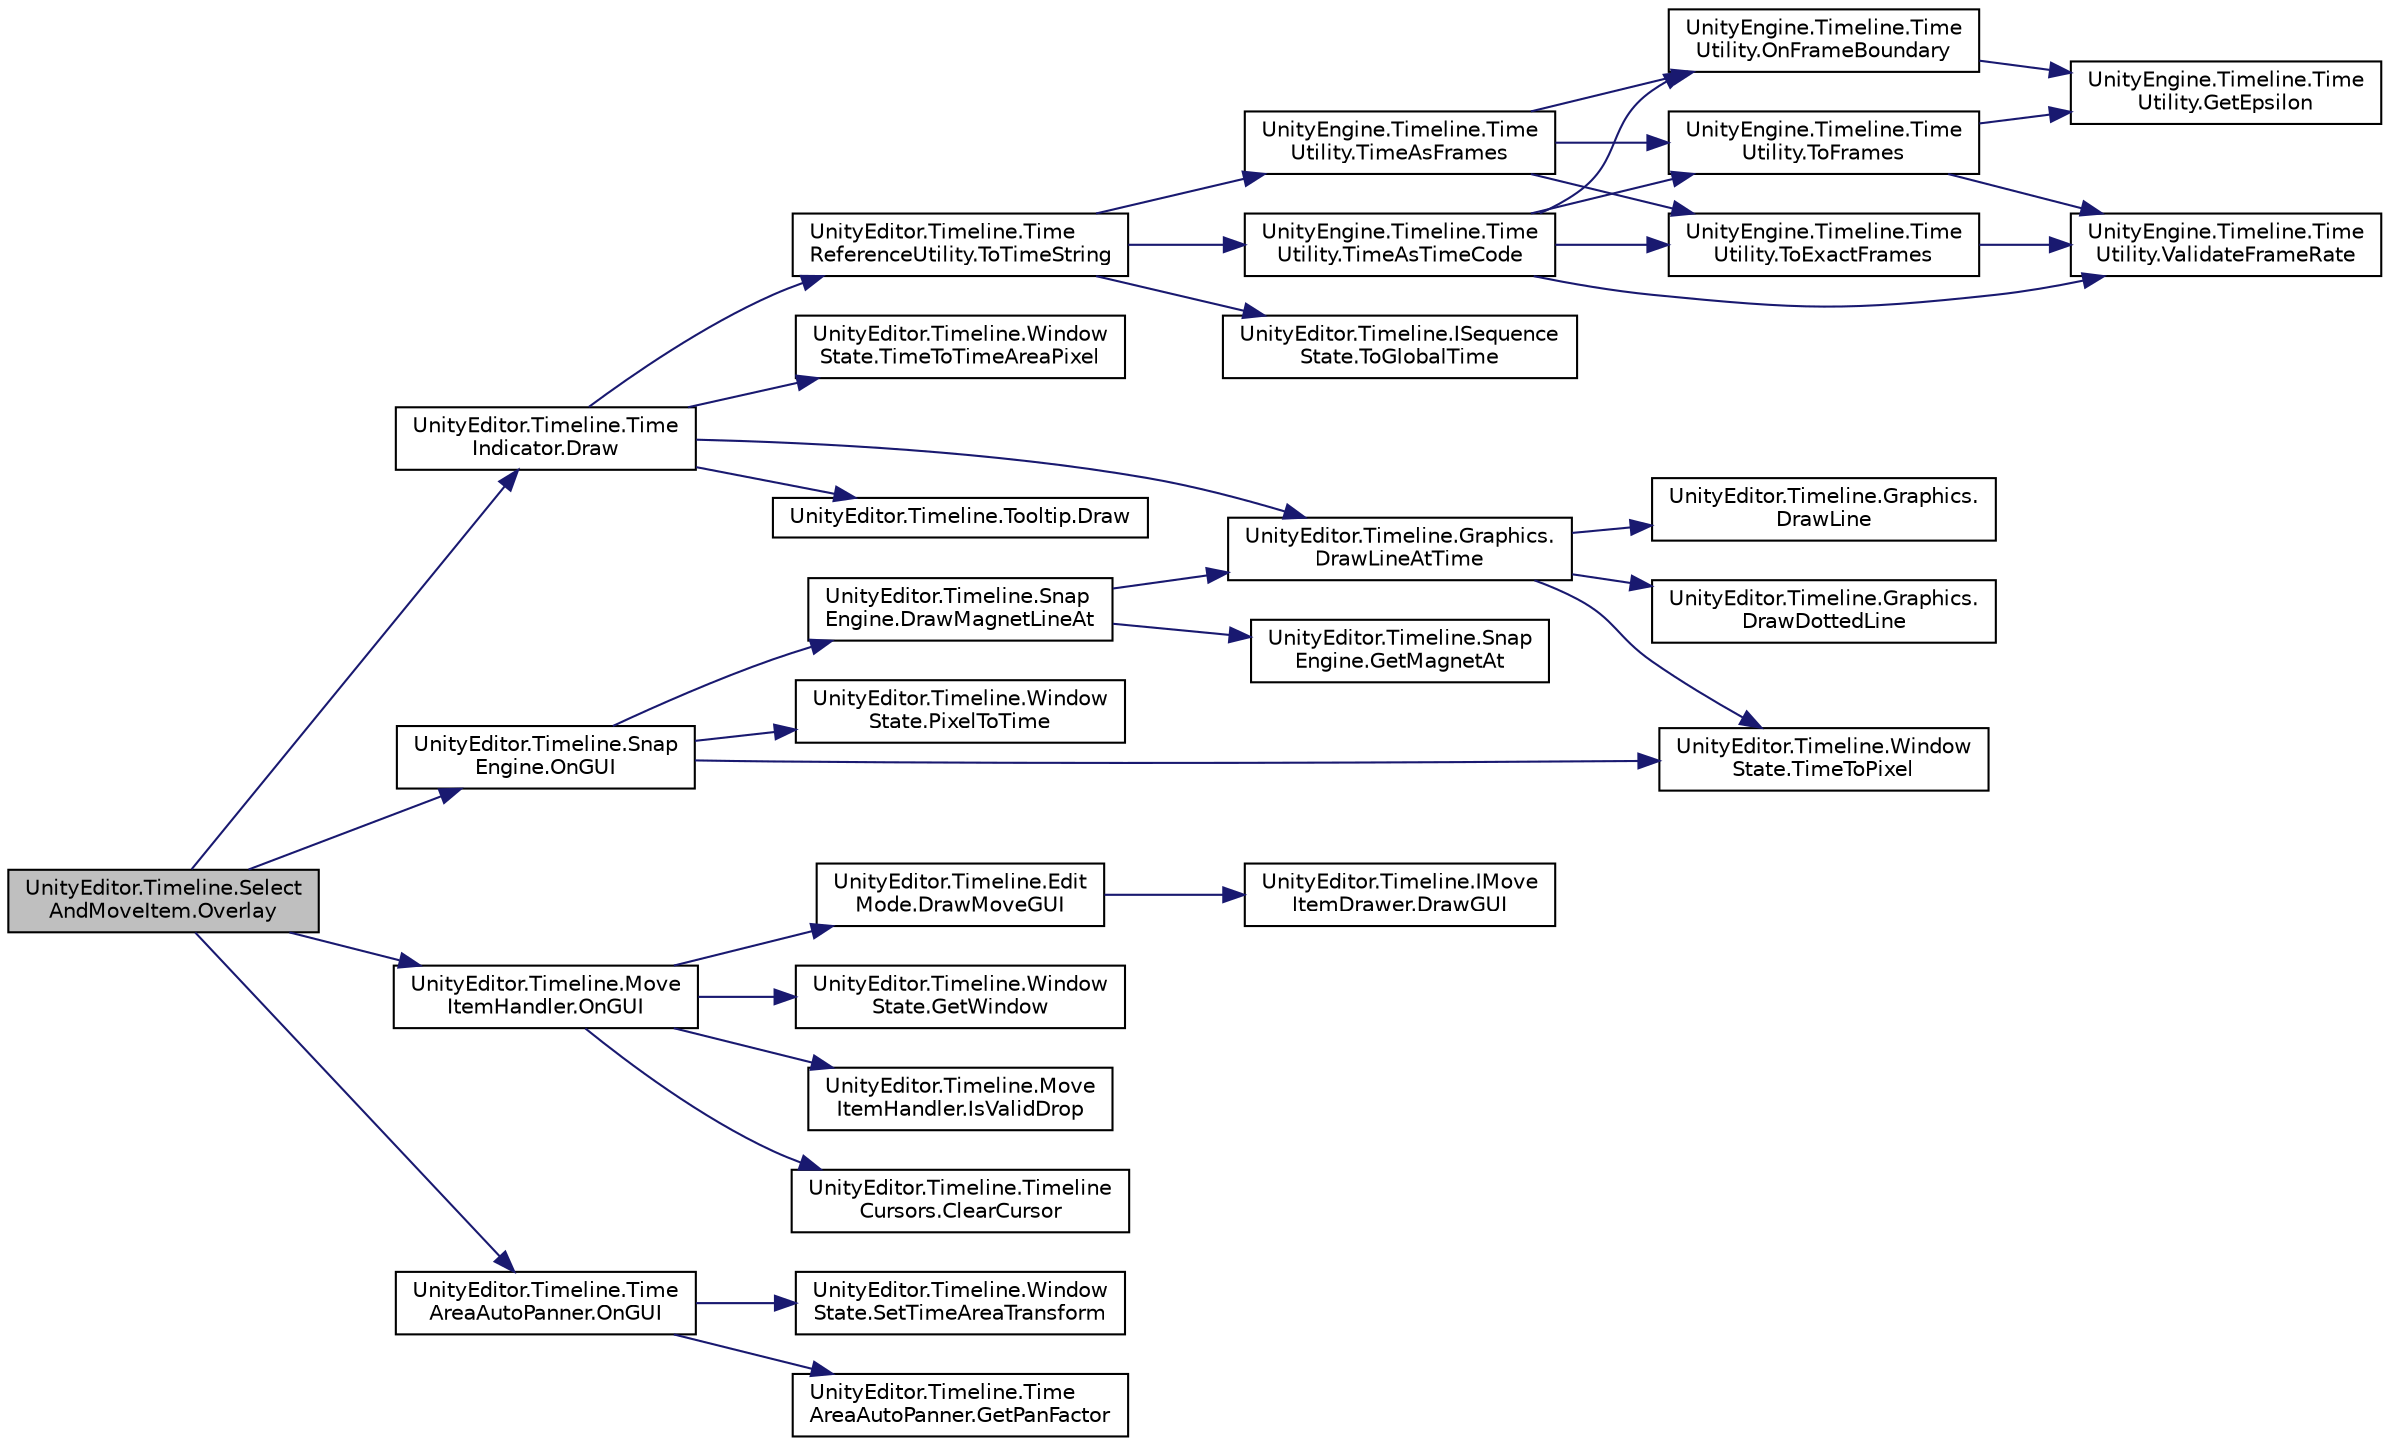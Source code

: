 digraph "UnityEditor.Timeline.SelectAndMoveItem.Overlay"
{
 // LATEX_PDF_SIZE
  edge [fontname="Helvetica",fontsize="10",labelfontname="Helvetica",labelfontsize="10"];
  node [fontname="Helvetica",fontsize="10",shape=record];
  rankdir="LR";
  Node1 [label="UnityEditor.Timeline.Select\lAndMoveItem.Overlay",height=0.2,width=0.4,color="black", fillcolor="grey75", style="filled", fontcolor="black",tooltip=" "];
  Node1 -> Node2 [color="midnightblue",fontsize="10",style="solid",fontname="Helvetica"];
  Node2 [label="UnityEditor.Timeline.Time\lIndicator.Draw",height=0.2,width=0.4,color="black", fillcolor="white", style="filled",URL="$class_unity_editor_1_1_timeline_1_1_time_indicator.html#af49e52245919669a9569b9b5483d67de",tooltip=" "];
  Node2 -> Node3 [color="midnightblue",fontsize="10",style="solid",fontname="Helvetica"];
  Node3 [label="UnityEditor.Timeline.Tooltip.Draw",height=0.2,width=0.4,color="black", fillcolor="white", style="filled",URL="$class_unity_editor_1_1_timeline_1_1_tooltip.html#a0f5dbe40e5dd0210e55b2bc3e86685bd",tooltip=" "];
  Node2 -> Node4 [color="midnightblue",fontsize="10",style="solid",fontname="Helvetica"];
  Node4 [label="UnityEditor.Timeline.Graphics.\lDrawLineAtTime",height=0.2,width=0.4,color="black", fillcolor="white", style="filled",URL="$class_unity_editor_1_1_timeline_1_1_graphics.html#a20c8ea67f61b490bad5bc981a67bf9e3",tooltip=" "];
  Node4 -> Node5 [color="midnightblue",fontsize="10",style="solid",fontname="Helvetica"];
  Node5 [label="UnityEditor.Timeline.Graphics.\lDrawDottedLine",height=0.2,width=0.4,color="black", fillcolor="white", style="filled",URL="$class_unity_editor_1_1_timeline_1_1_graphics.html#a92d547769cc2fe5963124b9faea59099",tooltip=" "];
  Node4 -> Node6 [color="midnightblue",fontsize="10",style="solid",fontname="Helvetica"];
  Node6 [label="UnityEditor.Timeline.Graphics.\lDrawLine",height=0.2,width=0.4,color="black", fillcolor="white", style="filled",URL="$class_unity_editor_1_1_timeline_1_1_graphics.html#adc9912ff4f2fc8a3579be2f0f6f7e538",tooltip=" "];
  Node4 -> Node7 [color="midnightblue",fontsize="10",style="solid",fontname="Helvetica"];
  Node7 [label="UnityEditor.Timeline.Window\lState.TimeToPixel",height=0.2,width=0.4,color="black", fillcolor="white", style="filled",URL="$class_unity_editor_1_1_timeline_1_1_window_state.html#aaf2cb4fe0dedfd91a65ec94d1c3001b3",tooltip=" "];
  Node2 -> Node8 [color="midnightblue",fontsize="10",style="solid",fontname="Helvetica"];
  Node8 [label="UnityEditor.Timeline.Window\lState.TimeToTimeAreaPixel",height=0.2,width=0.4,color="black", fillcolor="white", style="filled",URL="$class_unity_editor_1_1_timeline_1_1_window_state.html#aa15d3559dce5405589480a136d870315",tooltip=" "];
  Node2 -> Node9 [color="midnightblue",fontsize="10",style="solid",fontname="Helvetica"];
  Node9 [label="UnityEditor.Timeline.Time\lReferenceUtility.ToTimeString",height=0.2,width=0.4,color="black", fillcolor="white", style="filled",URL="$class_unity_editor_1_1_timeline_1_1_time_reference_utility.html#acf073990e60cdbd11ec9daca8c8d63ce",tooltip=" "];
  Node9 -> Node10 [color="midnightblue",fontsize="10",style="solid",fontname="Helvetica"];
  Node10 [label="UnityEngine.Timeline.Time\lUtility.TimeAsFrames",height=0.2,width=0.4,color="black", fillcolor="white", style="filled",URL="$class_unity_engine_1_1_timeline_1_1_time_utility.html#a931c5abc92e3204e7a0a60fc7a13b831",tooltip=" "];
  Node10 -> Node11 [color="midnightblue",fontsize="10",style="solid",fontname="Helvetica"];
  Node11 [label="UnityEngine.Timeline.Time\lUtility.OnFrameBoundary",height=0.2,width=0.4,color="black", fillcolor="white", style="filled",URL="$class_unity_engine_1_1_timeline_1_1_time_utility.html#a37dd4fa26a877bdb5aaaabe10142f759",tooltip=" "];
  Node11 -> Node12 [color="midnightblue",fontsize="10",style="solid",fontname="Helvetica"];
  Node12 [label="UnityEngine.Timeline.Time\lUtility.GetEpsilon",height=0.2,width=0.4,color="black", fillcolor="white", style="filled",URL="$class_unity_engine_1_1_timeline_1_1_time_utility.html#aeed679a4863c031fdda6c69bb692acc1",tooltip=" "];
  Node10 -> Node13 [color="midnightblue",fontsize="10",style="solid",fontname="Helvetica"];
  Node13 [label="UnityEngine.Timeline.Time\lUtility.ToExactFrames",height=0.2,width=0.4,color="black", fillcolor="white", style="filled",URL="$class_unity_engine_1_1_timeline_1_1_time_utility.html#aea7e48bf3e1946af01d937120df3f049",tooltip=" "];
  Node13 -> Node14 [color="midnightblue",fontsize="10",style="solid",fontname="Helvetica"];
  Node14 [label="UnityEngine.Timeline.Time\lUtility.ValidateFrameRate",height=0.2,width=0.4,color="black", fillcolor="white", style="filled",URL="$class_unity_engine_1_1_timeline_1_1_time_utility.html#a08c330d0c8ec3b2d1331e41cb6d22917",tooltip=" "];
  Node10 -> Node15 [color="midnightblue",fontsize="10",style="solid",fontname="Helvetica"];
  Node15 [label="UnityEngine.Timeline.Time\lUtility.ToFrames",height=0.2,width=0.4,color="black", fillcolor="white", style="filled",URL="$class_unity_engine_1_1_timeline_1_1_time_utility.html#a2e385a4f8e07062e211c5166bf2089e6",tooltip=" "];
  Node15 -> Node12 [color="midnightblue",fontsize="10",style="solid",fontname="Helvetica"];
  Node15 -> Node14 [color="midnightblue",fontsize="10",style="solid",fontname="Helvetica"];
  Node9 -> Node16 [color="midnightblue",fontsize="10",style="solid",fontname="Helvetica"];
  Node16 [label="UnityEngine.Timeline.Time\lUtility.TimeAsTimeCode",height=0.2,width=0.4,color="black", fillcolor="white", style="filled",URL="$class_unity_engine_1_1_timeline_1_1_time_utility.html#a499f07f788790c9bc41439054972d828",tooltip=" "];
  Node16 -> Node11 [color="midnightblue",fontsize="10",style="solid",fontname="Helvetica"];
  Node16 -> Node13 [color="midnightblue",fontsize="10",style="solid",fontname="Helvetica"];
  Node16 -> Node15 [color="midnightblue",fontsize="10",style="solid",fontname="Helvetica"];
  Node16 -> Node14 [color="midnightblue",fontsize="10",style="solid",fontname="Helvetica"];
  Node9 -> Node17 [color="midnightblue",fontsize="10",style="solid",fontname="Helvetica"];
  Node17 [label="UnityEditor.Timeline.ISequence\lState.ToGlobalTime",height=0.2,width=0.4,color="black", fillcolor="white", style="filled",URL="$interface_unity_editor_1_1_timeline_1_1_i_sequence_state.html#a2d1921dec1efd2e0aea2a5234529eef0",tooltip=" "];
  Node1 -> Node18 [color="midnightblue",fontsize="10",style="solid",fontname="Helvetica"];
  Node18 [label="UnityEditor.Timeline.Snap\lEngine.OnGUI",height=0.2,width=0.4,color="black", fillcolor="white", style="filled",URL="$class_unity_editor_1_1_timeline_1_1_snap_engine.html#aee4e629de9386458110f14f4c5037f1a",tooltip=" "];
  Node18 -> Node19 [color="midnightblue",fontsize="10",style="solid",fontname="Helvetica"];
  Node19 [label="UnityEditor.Timeline.Snap\lEngine.DrawMagnetLineAt",height=0.2,width=0.4,color="black", fillcolor="white", style="filled",URL="$class_unity_editor_1_1_timeline_1_1_snap_engine.html#a38ffa8c115f8cb170af815b3c440ba33",tooltip=" "];
  Node19 -> Node4 [color="midnightblue",fontsize="10",style="solid",fontname="Helvetica"];
  Node19 -> Node20 [color="midnightblue",fontsize="10",style="solid",fontname="Helvetica"];
  Node20 [label="UnityEditor.Timeline.Snap\lEngine.GetMagnetAt",height=0.2,width=0.4,color="black", fillcolor="white", style="filled",URL="$class_unity_editor_1_1_timeline_1_1_snap_engine.html#a9bd2ce9433d84dca5f01710b2704bf59",tooltip=" "];
  Node18 -> Node21 [color="midnightblue",fontsize="10",style="solid",fontname="Helvetica"];
  Node21 [label="UnityEditor.Timeline.Window\lState.PixelToTime",height=0.2,width=0.4,color="black", fillcolor="white", style="filled",URL="$class_unity_editor_1_1_timeline_1_1_window_state.html#a4f51264da0ea7a603a9d6efeecbe1f75",tooltip=" "];
  Node18 -> Node7 [color="midnightblue",fontsize="10",style="solid",fontname="Helvetica"];
  Node1 -> Node22 [color="midnightblue",fontsize="10",style="solid",fontname="Helvetica"];
  Node22 [label="UnityEditor.Timeline.Move\lItemHandler.OnGUI",height=0.2,width=0.4,color="black", fillcolor="white", style="filled",URL="$class_unity_editor_1_1_timeline_1_1_move_item_handler.html#ad8bec61d6764d51dc980d8b33f261329",tooltip=" "];
  Node22 -> Node23 [color="midnightblue",fontsize="10",style="solid",fontname="Helvetica"];
  Node23 [label="UnityEditor.Timeline.Timeline\lCursors.ClearCursor",height=0.2,width=0.4,color="black", fillcolor="white", style="filled",URL="$class_unity_editor_1_1_timeline_1_1_timeline_cursors.html#a9c9000df81375a63d52b05a7c890c473",tooltip=" "];
  Node22 -> Node24 [color="midnightblue",fontsize="10",style="solid",fontname="Helvetica"];
  Node24 [label="UnityEditor.Timeline.Edit\lMode.DrawMoveGUI",height=0.2,width=0.4,color="black", fillcolor="white", style="filled",URL="$class_unity_editor_1_1_timeline_1_1_edit_mode.html#a788ec0ccf1a753ec95101b738c59aca0",tooltip=" "];
  Node24 -> Node25 [color="midnightblue",fontsize="10",style="solid",fontname="Helvetica"];
  Node25 [label="UnityEditor.Timeline.IMove\lItemDrawer.DrawGUI",height=0.2,width=0.4,color="black", fillcolor="white", style="filled",URL="$interface_unity_editor_1_1_timeline_1_1_i_move_item_drawer.html#ac176bbba7202a187ebe42b1dac066c82",tooltip=" "];
  Node22 -> Node26 [color="midnightblue",fontsize="10",style="solid",fontname="Helvetica"];
  Node26 [label="UnityEditor.Timeline.Window\lState.GetWindow",height=0.2,width=0.4,color="black", fillcolor="white", style="filled",URL="$class_unity_editor_1_1_timeline_1_1_window_state.html#af1e0a5f9a63a8aaa835f5ed772a25741",tooltip=" "];
  Node22 -> Node27 [color="midnightblue",fontsize="10",style="solid",fontname="Helvetica"];
  Node27 [label="UnityEditor.Timeline.Move\lItemHandler.IsValidDrop",height=0.2,width=0.4,color="black", fillcolor="white", style="filled",URL="$class_unity_editor_1_1_timeline_1_1_move_item_handler.html#acbb0d70e18d387b34dd64f57394a31f7",tooltip=" "];
  Node1 -> Node28 [color="midnightblue",fontsize="10",style="solid",fontname="Helvetica"];
  Node28 [label="UnityEditor.Timeline.Time\lAreaAutoPanner.OnGUI",height=0.2,width=0.4,color="black", fillcolor="white", style="filled",URL="$class_unity_editor_1_1_timeline_1_1_time_area_auto_panner.html#a4bfe7b93d3c8db9e0dc42cf9d42ce97e",tooltip=" "];
  Node28 -> Node29 [color="midnightblue",fontsize="10",style="solid",fontname="Helvetica"];
  Node29 [label="UnityEditor.Timeline.Time\lAreaAutoPanner.GetPanFactor",height=0.2,width=0.4,color="black", fillcolor="white", style="filled",URL="$class_unity_editor_1_1_timeline_1_1_time_area_auto_panner.html#ae69db378b949588905b20e6796c2fcd7",tooltip=" "];
  Node28 -> Node30 [color="midnightblue",fontsize="10",style="solid",fontname="Helvetica"];
  Node30 [label="UnityEditor.Timeline.Window\lState.SetTimeAreaTransform",height=0.2,width=0.4,color="black", fillcolor="white", style="filled",URL="$class_unity_editor_1_1_timeline_1_1_window_state.html#aaab68e6b6c1110ec5a75196b22d3852e",tooltip=" "];
}
